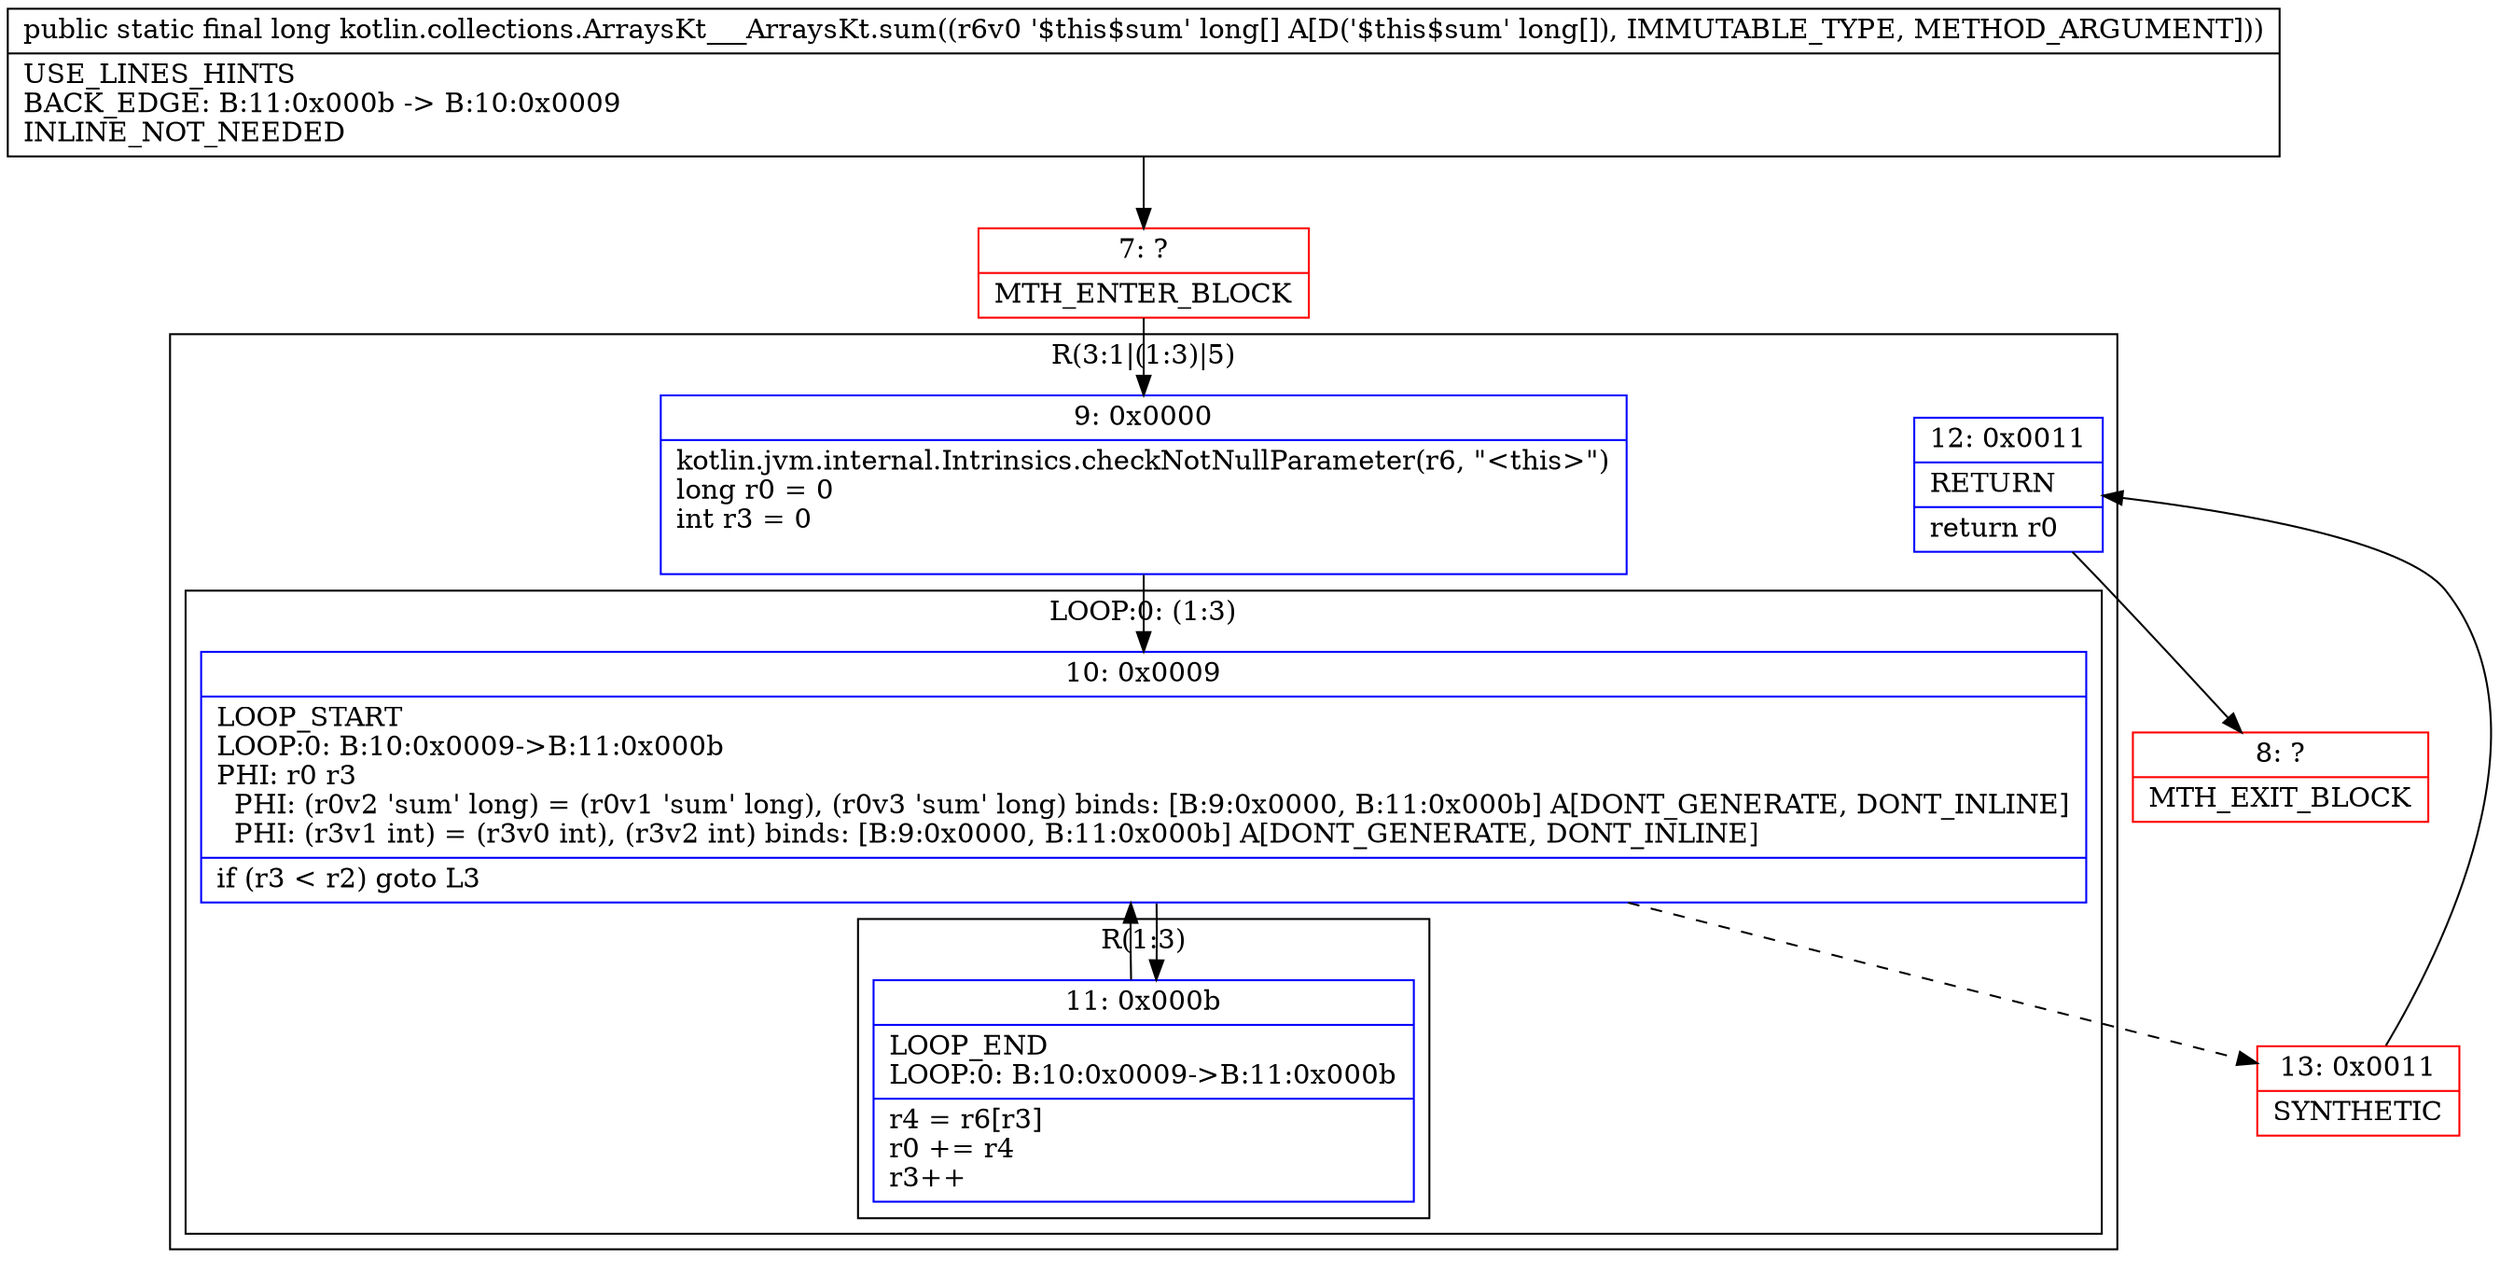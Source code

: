 digraph "CFG forkotlin.collections.ArraysKt___ArraysKt.sum([J)J" {
subgraph cluster_Region_1245257203 {
label = "R(3:1|(1:3)|5)";
node [shape=record,color=blue];
Node_9 [shape=record,label="{9\:\ 0x0000|kotlin.jvm.internal.Intrinsics.checkNotNullParameter(r6, \"\<this\>\")\llong r0 = 0\lint r3 = 0\l\l}"];
subgraph cluster_LoopRegion_635892060 {
label = "LOOP:0: (1:3)";
node [shape=record,color=blue];
Node_10 [shape=record,label="{10\:\ 0x0009|LOOP_START\lLOOP:0: B:10:0x0009\-\>B:11:0x000b\lPHI: r0 r3 \l  PHI: (r0v2 'sum' long) = (r0v1 'sum' long), (r0v3 'sum' long) binds: [B:9:0x0000, B:11:0x000b] A[DONT_GENERATE, DONT_INLINE]\l  PHI: (r3v1 int) = (r3v0 int), (r3v2 int) binds: [B:9:0x0000, B:11:0x000b] A[DONT_GENERATE, DONT_INLINE]\l|if (r3 \< r2) goto L3\l}"];
subgraph cluster_Region_1554306090 {
label = "R(1:3)";
node [shape=record,color=blue];
Node_11 [shape=record,label="{11\:\ 0x000b|LOOP_END\lLOOP:0: B:10:0x0009\-\>B:11:0x000b\l|r4 = r6[r3]\lr0 += r4\lr3++\l}"];
}
}
Node_12 [shape=record,label="{12\:\ 0x0011|RETURN\l|return r0\l}"];
}
Node_7 [shape=record,color=red,label="{7\:\ ?|MTH_ENTER_BLOCK\l}"];
Node_13 [shape=record,color=red,label="{13\:\ 0x0011|SYNTHETIC\l}"];
Node_8 [shape=record,color=red,label="{8\:\ ?|MTH_EXIT_BLOCK\l}"];
MethodNode[shape=record,label="{public static final long kotlin.collections.ArraysKt___ArraysKt.sum((r6v0 '$this$sum' long[] A[D('$this$sum' long[]), IMMUTABLE_TYPE, METHOD_ARGUMENT]))  | USE_LINES_HINTS\lBACK_EDGE: B:11:0x000b \-\> B:10:0x0009\lINLINE_NOT_NEEDED\l}"];
MethodNode -> Node_7;Node_9 -> Node_10;
Node_10 -> Node_11;
Node_10 -> Node_13[style=dashed];
Node_11 -> Node_10;
Node_12 -> Node_8;
Node_7 -> Node_9;
Node_13 -> Node_12;
}

